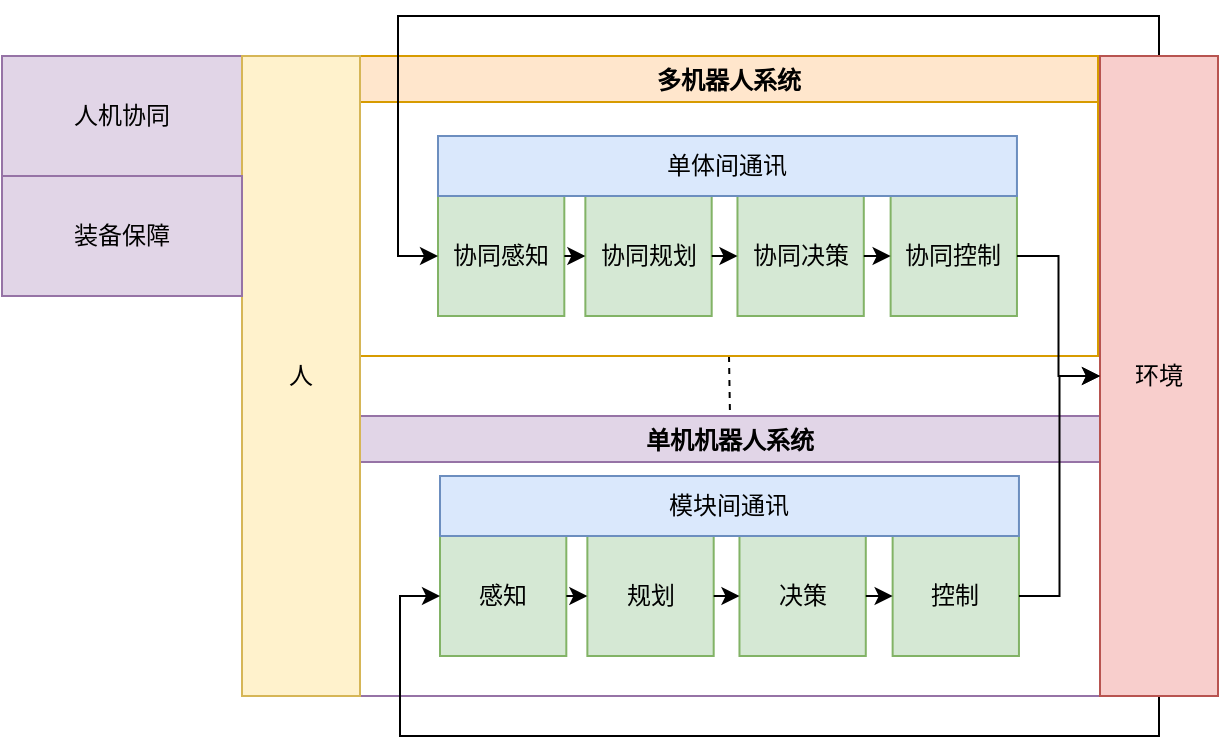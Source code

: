 <mxfile version="14.8.6" type="github">
  <diagram id="m3MYUzCz0QOP30OFy1lc" name="Page-1">
    <mxGraphModel dx="1044" dy="574" grid="1" gridSize="10" guides="1" tooltips="1" connect="1" arrows="1" fold="1" page="1" pageScale="1" pageWidth="1169" pageHeight="827" math="0" shadow="0">
      <root>
        <mxCell id="0" />
        <mxCell id="1" parent="0" />
        <mxCell id="BDHvIKGZSGZF9wM_z3tD-14" value="人机协同" style="rounded=0;whiteSpace=wrap;html=1;fillColor=#e1d5e7;strokeColor=#9673a6;" vertex="1" parent="1">
          <mxGeometry x="122" y="60" width="120" height="60" as="geometry" />
        </mxCell>
        <mxCell id="BDHvIKGZSGZF9wM_z3tD-55" style="edgeStyle=orthogonalEdgeStyle;rounded=0;orthogonalLoop=1;jettySize=auto;html=1;exitX=0.5;exitY=1;exitDx=0;exitDy=0;entryX=0.5;entryY=0;entryDx=0;entryDy=0;endArrow=none;endFill=0;dashed=1;" edge="1" parent="1" source="BDHvIKGZSGZF9wM_z3tD-52" target="BDHvIKGZSGZF9wM_z3tD-23">
          <mxGeometry relative="1" as="geometry" />
        </mxCell>
        <mxCell id="BDHvIKGZSGZF9wM_z3tD-52" value="多机器人系统" style="swimlane;fillColor=#ffe6cc;strokeColor=#d79b00;" vertex="1" parent="1">
          <mxGeometry x="301" y="60" width="369" height="150" as="geometry" />
        </mxCell>
        <mxCell id="BDHvIKGZSGZF9wM_z3tD-25" value="协同感知" style="rounded=0;whiteSpace=wrap;html=1;fillColor=#d5e8d4;strokeColor=#82b366;" vertex="1" parent="BDHvIKGZSGZF9wM_z3tD-52">
          <mxGeometry x="39" y="70" width="63.158" height="60.0" as="geometry" />
        </mxCell>
        <mxCell id="BDHvIKGZSGZF9wM_z3tD-26" value="协同规划" style="rounded=0;whiteSpace=wrap;html=1;fillColor=#d5e8d4;strokeColor=#82b366;" vertex="1" parent="BDHvIKGZSGZF9wM_z3tD-52">
          <mxGeometry x="112.684" y="70" width="63.158" height="60.0" as="geometry" />
        </mxCell>
        <mxCell id="BDHvIKGZSGZF9wM_z3tD-27" style="edgeStyle=orthogonalEdgeStyle;rounded=0;orthogonalLoop=1;jettySize=auto;html=1;exitX=1;exitY=0.5;exitDx=0;exitDy=0;entryX=0;entryY=0.5;entryDx=0;entryDy=0;" edge="1" parent="BDHvIKGZSGZF9wM_z3tD-52" source="BDHvIKGZSGZF9wM_z3tD-25" target="BDHvIKGZSGZF9wM_z3tD-26">
          <mxGeometry x="340" y="100" as="geometry" />
        </mxCell>
        <mxCell id="BDHvIKGZSGZF9wM_z3tD-28" value="协同决策" style="rounded=0;whiteSpace=wrap;html=1;fillColor=#d5e8d4;strokeColor=#82b366;" vertex="1" parent="BDHvIKGZSGZF9wM_z3tD-52">
          <mxGeometry x="188.737" y="70" width="63.158" height="60.0" as="geometry" />
        </mxCell>
        <mxCell id="BDHvIKGZSGZF9wM_z3tD-29" style="edgeStyle=orthogonalEdgeStyle;rounded=0;orthogonalLoop=1;jettySize=auto;html=1;exitX=1;exitY=0.5;exitDx=0;exitDy=0;entryX=0;entryY=0.5;entryDx=0;entryDy=0;" edge="1" parent="BDHvIKGZSGZF9wM_z3tD-52" source="BDHvIKGZSGZF9wM_z3tD-26" target="BDHvIKGZSGZF9wM_z3tD-28">
          <mxGeometry x="340" y="100" as="geometry" />
        </mxCell>
        <mxCell id="BDHvIKGZSGZF9wM_z3tD-30" value="协同控制" style="rounded=0;whiteSpace=wrap;html=1;fillColor=#d5e8d4;strokeColor=#82b366;" vertex="1" parent="BDHvIKGZSGZF9wM_z3tD-52">
          <mxGeometry x="265.316" y="70" width="63.158" height="60.0" as="geometry" />
        </mxCell>
        <mxCell id="BDHvIKGZSGZF9wM_z3tD-31" style="edgeStyle=orthogonalEdgeStyle;rounded=0;orthogonalLoop=1;jettySize=auto;html=1;exitX=1;exitY=0.5;exitDx=0;exitDy=0;entryX=0;entryY=0.5;entryDx=0;entryDy=0;" edge="1" parent="BDHvIKGZSGZF9wM_z3tD-52" source="BDHvIKGZSGZF9wM_z3tD-28" target="BDHvIKGZSGZF9wM_z3tD-30">
          <mxGeometry x="340" y="100" as="geometry" />
        </mxCell>
        <mxCell id="BDHvIKGZSGZF9wM_z3tD-32" value="单体间通讯" style="rounded=0;whiteSpace=wrap;html=1;fillColor=#dae8fc;strokeColor=#6c8ebf;" vertex="1" parent="BDHvIKGZSGZF9wM_z3tD-52">
          <mxGeometry x="39" y="40" width="289.474" height="30.0" as="geometry" />
        </mxCell>
        <mxCell id="BDHvIKGZSGZF9wM_z3tD-54" value="" style="group" vertex="1" connectable="0" parent="1">
          <mxGeometry x="301" y="240" width="370" height="140" as="geometry" />
        </mxCell>
        <mxCell id="BDHvIKGZSGZF9wM_z3tD-23" value="单机机器人系统" style="swimlane;fillColor=#e1d5e7;strokeColor=#9673a6;" vertex="1" parent="BDHvIKGZSGZF9wM_z3tD-54">
          <mxGeometry width="370" height="140" as="geometry" />
        </mxCell>
        <mxCell id="BDHvIKGZSGZF9wM_z3tD-1" value="感知" style="rounded=0;whiteSpace=wrap;html=1;fillColor=#d5e8d4;strokeColor=#82b366;" vertex="1" parent="BDHvIKGZSGZF9wM_z3tD-54">
          <mxGeometry x="40" y="60" width="63.158" height="60.0" as="geometry" />
        </mxCell>
        <mxCell id="BDHvIKGZSGZF9wM_z3tD-2" value="规划" style="rounded=0;whiteSpace=wrap;html=1;fillColor=#d5e8d4;strokeColor=#82b366;" vertex="1" parent="BDHvIKGZSGZF9wM_z3tD-54">
          <mxGeometry x="113.684" y="60" width="63.158" height="60.0" as="geometry" />
        </mxCell>
        <mxCell id="BDHvIKGZSGZF9wM_z3tD-5" style="edgeStyle=orthogonalEdgeStyle;rounded=0;orthogonalLoop=1;jettySize=auto;html=1;exitX=1;exitY=0.5;exitDx=0;exitDy=0;entryX=0;entryY=0.5;entryDx=0;entryDy=0;" edge="1" parent="BDHvIKGZSGZF9wM_z3tD-54" source="BDHvIKGZSGZF9wM_z3tD-1" target="BDHvIKGZSGZF9wM_z3tD-2">
          <mxGeometry x="40" y="30" as="geometry" />
        </mxCell>
        <mxCell id="BDHvIKGZSGZF9wM_z3tD-3" value="决策" style="rounded=0;whiteSpace=wrap;html=1;fillColor=#d5e8d4;strokeColor=#82b366;" vertex="1" parent="BDHvIKGZSGZF9wM_z3tD-54">
          <mxGeometry x="189.737" y="60" width="63.158" height="60.0" as="geometry" />
        </mxCell>
        <mxCell id="BDHvIKGZSGZF9wM_z3tD-6" style="edgeStyle=orthogonalEdgeStyle;rounded=0;orthogonalLoop=1;jettySize=auto;html=1;exitX=1;exitY=0.5;exitDx=0;exitDy=0;entryX=0;entryY=0.5;entryDx=0;entryDy=0;" edge="1" parent="BDHvIKGZSGZF9wM_z3tD-54" source="BDHvIKGZSGZF9wM_z3tD-2" target="BDHvIKGZSGZF9wM_z3tD-3">
          <mxGeometry x="40" y="30" as="geometry" />
        </mxCell>
        <mxCell id="BDHvIKGZSGZF9wM_z3tD-4" value="控制" style="rounded=0;whiteSpace=wrap;html=1;fillColor=#d5e8d4;strokeColor=#82b366;" vertex="1" parent="BDHvIKGZSGZF9wM_z3tD-54">
          <mxGeometry x="266.316" y="60" width="63.158" height="60.0" as="geometry" />
        </mxCell>
        <mxCell id="BDHvIKGZSGZF9wM_z3tD-7" style="edgeStyle=orthogonalEdgeStyle;rounded=0;orthogonalLoop=1;jettySize=auto;html=1;exitX=1;exitY=0.5;exitDx=0;exitDy=0;entryX=0;entryY=0.5;entryDx=0;entryDy=0;" edge="1" parent="BDHvIKGZSGZF9wM_z3tD-54" source="BDHvIKGZSGZF9wM_z3tD-3" target="BDHvIKGZSGZF9wM_z3tD-4">
          <mxGeometry x="40" y="30" as="geometry" />
        </mxCell>
        <mxCell id="BDHvIKGZSGZF9wM_z3tD-9" value="模块间通讯" style="rounded=0;whiteSpace=wrap;html=1;fillColor=#dae8fc;strokeColor=#6c8ebf;" vertex="1" parent="BDHvIKGZSGZF9wM_z3tD-54">
          <mxGeometry x="40" y="30" width="289.474" height="30.0" as="geometry" />
        </mxCell>
        <mxCell id="BDHvIKGZSGZF9wM_z3tD-60" style="edgeStyle=orthogonalEdgeStyle;rounded=0;orthogonalLoop=1;jettySize=auto;html=1;exitX=0.5;exitY=1;exitDx=0;exitDy=0;entryX=0;entryY=0.5;entryDx=0;entryDy=0;endArrow=classic;endFill=1;" edge="1" parent="1" source="BDHvIKGZSGZF9wM_z3tD-56" target="BDHvIKGZSGZF9wM_z3tD-1">
          <mxGeometry relative="1" as="geometry">
            <Array as="points">
              <mxPoint x="700" y="400" />
              <mxPoint x="321" y="400" />
              <mxPoint x="321" y="330" />
            </Array>
          </mxGeometry>
        </mxCell>
        <mxCell id="BDHvIKGZSGZF9wM_z3tD-61" style="edgeStyle=orthogonalEdgeStyle;rounded=0;orthogonalLoop=1;jettySize=auto;html=1;exitX=0.5;exitY=0;exitDx=0;exitDy=0;entryX=0;entryY=0.5;entryDx=0;entryDy=0;endArrow=classic;endFill=1;" edge="1" parent="1" source="BDHvIKGZSGZF9wM_z3tD-56" target="BDHvIKGZSGZF9wM_z3tD-25">
          <mxGeometry relative="1" as="geometry">
            <Array as="points">
              <mxPoint x="700" y="40" />
              <mxPoint x="320" y="40" />
              <mxPoint x="320" y="160" />
            </Array>
          </mxGeometry>
        </mxCell>
        <mxCell id="BDHvIKGZSGZF9wM_z3tD-56" value="环境" style="rounded=0;whiteSpace=wrap;html=1;fillColor=#f8cecc;strokeColor=#b85450;" vertex="1" parent="1">
          <mxGeometry x="671" y="60" width="59" height="320" as="geometry" />
        </mxCell>
        <mxCell id="BDHvIKGZSGZF9wM_z3tD-57" value="人" style="rounded=0;whiteSpace=wrap;html=1;fillColor=#fff2cc;strokeColor=#d6b656;" vertex="1" parent="1">
          <mxGeometry x="242" y="60" width="59" height="320" as="geometry" />
        </mxCell>
        <mxCell id="BDHvIKGZSGZF9wM_z3tD-58" style="edgeStyle=orthogonalEdgeStyle;rounded=0;orthogonalLoop=1;jettySize=auto;html=1;exitX=1;exitY=0.5;exitDx=0;exitDy=0;entryX=0;entryY=0.5;entryDx=0;entryDy=0;endArrow=classic;endFill=1;" edge="1" parent="1" source="BDHvIKGZSGZF9wM_z3tD-4" target="BDHvIKGZSGZF9wM_z3tD-56">
          <mxGeometry relative="1" as="geometry" />
        </mxCell>
        <mxCell id="BDHvIKGZSGZF9wM_z3tD-59" style="edgeStyle=orthogonalEdgeStyle;rounded=0;orthogonalLoop=1;jettySize=auto;html=1;exitX=1;exitY=0.5;exitDx=0;exitDy=0;entryX=0;entryY=0.5;entryDx=0;entryDy=0;endArrow=classic;endFill=1;" edge="1" parent="1" source="BDHvIKGZSGZF9wM_z3tD-30" target="BDHvIKGZSGZF9wM_z3tD-56">
          <mxGeometry relative="1" as="geometry" />
        </mxCell>
        <mxCell id="BDHvIKGZSGZF9wM_z3tD-62" value="装备保障" style="rounded=0;whiteSpace=wrap;html=1;fillColor=#e1d5e7;strokeColor=#9673a6;" vertex="1" parent="1">
          <mxGeometry x="122" y="120" width="120" height="60" as="geometry" />
        </mxCell>
      </root>
    </mxGraphModel>
  </diagram>
</mxfile>
